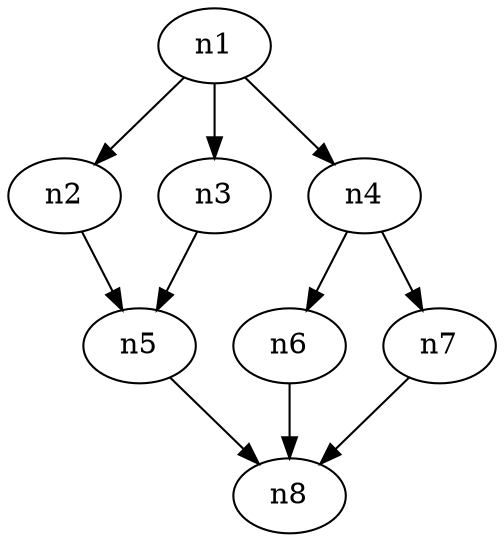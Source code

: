 digraph G {


    n1 -> n2     [_graphml_id=e1];
    n1 -> n3     [_graphml_id=e2];
    n1 -> n4     [_graphml_id=e3];
    n2 -> n5     [_graphml_id=e4];
    n3 -> n5     [_graphml_id=e5];
    
    n4 -> n6     [_graphml_id=e6];
    n4 -> n7     [_graphml_id=e7];
    
    n5 -> n8     [_graphml_id=e8];
    n6 -> n8     [_graphml_id=e9];
    
    n7 -> n8     [_graphml_id=e10];
    
}